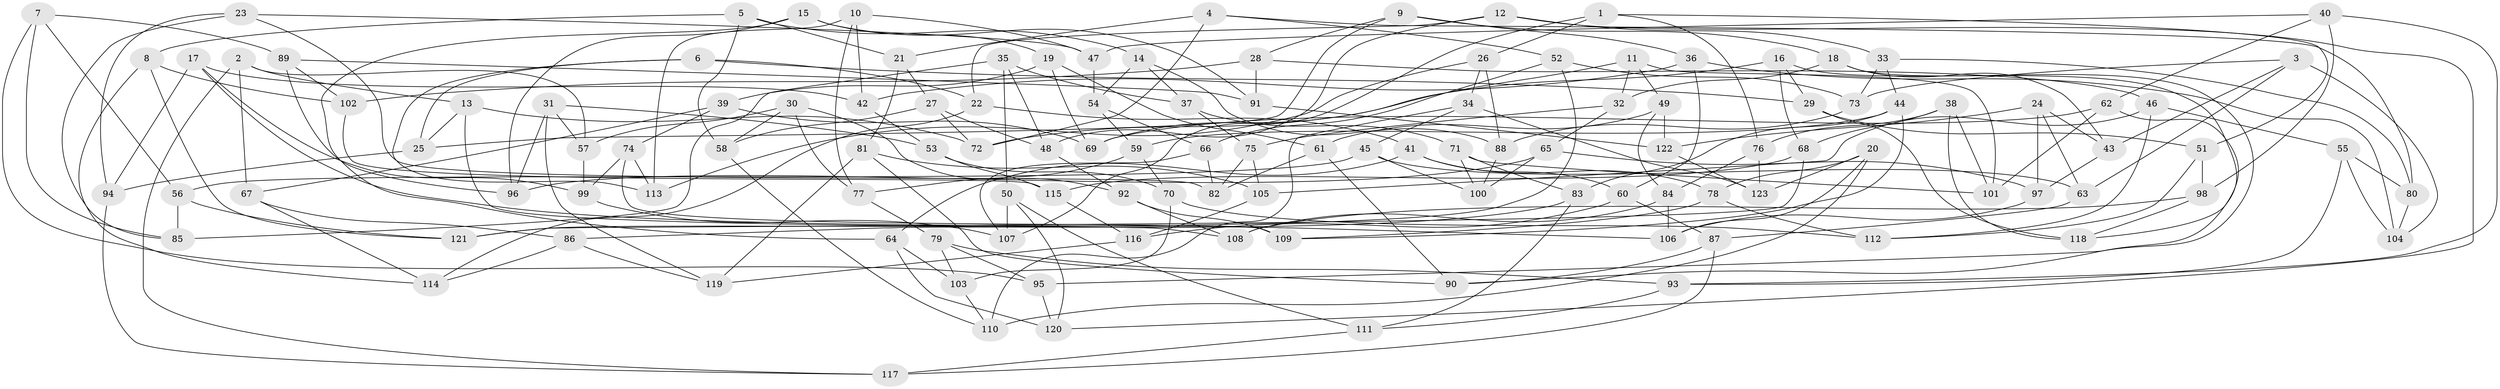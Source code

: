 // Generated by graph-tools (version 1.1) at 2025/50/03/09/25 03:50:55]
// undirected, 123 vertices, 246 edges
graph export_dot {
graph [start="1"]
  node [color=gray90,style=filled];
  1;
  2;
  3;
  4;
  5;
  6;
  7;
  8;
  9;
  10;
  11;
  12;
  13;
  14;
  15;
  16;
  17;
  18;
  19;
  20;
  21;
  22;
  23;
  24;
  25;
  26;
  27;
  28;
  29;
  30;
  31;
  32;
  33;
  34;
  35;
  36;
  37;
  38;
  39;
  40;
  41;
  42;
  43;
  44;
  45;
  46;
  47;
  48;
  49;
  50;
  51;
  52;
  53;
  54;
  55;
  56;
  57;
  58;
  59;
  60;
  61;
  62;
  63;
  64;
  65;
  66;
  67;
  68;
  69;
  70;
  71;
  72;
  73;
  74;
  75;
  76;
  77;
  78;
  79;
  80;
  81;
  82;
  83;
  84;
  85;
  86;
  87;
  88;
  89;
  90;
  91;
  92;
  93;
  94;
  95;
  96;
  97;
  98;
  99;
  100;
  101;
  102;
  103;
  104;
  105;
  106;
  107;
  108;
  109;
  110;
  111;
  112;
  113;
  114;
  115;
  116;
  117;
  118;
  119;
  120;
  121;
  122;
  123;
  1 -- 26;
  1 -- 107;
  1 -- 51;
  1 -- 76;
  2 -- 117;
  2 -- 57;
  2 -- 13;
  2 -- 67;
  3 -- 43;
  3 -- 63;
  3 -- 73;
  3 -- 104;
  4 -- 80;
  4 -- 21;
  4 -- 72;
  4 -- 52;
  5 -- 14;
  5 -- 8;
  5 -- 21;
  5 -- 58;
  6 -- 22;
  6 -- 29;
  6 -- 25;
  6 -- 113;
  7 -- 95;
  7 -- 56;
  7 -- 85;
  7 -- 89;
  8 -- 102;
  8 -- 121;
  8 -- 114;
  9 -- 36;
  9 -- 25;
  9 -- 18;
  9 -- 28;
  10 -- 113;
  10 -- 42;
  10 -- 77;
  10 -- 47;
  11 -- 101;
  11 -- 32;
  11 -- 49;
  11 -- 69;
  12 -- 33;
  12 -- 48;
  12 -- 22;
  12 -- 120;
  13 -- 108;
  13 -- 72;
  13 -- 25;
  14 -- 37;
  14 -- 88;
  14 -- 54;
  15 -- 96;
  15 -- 19;
  15 -- 64;
  15 -- 91;
  16 -- 118;
  16 -- 72;
  16 -- 68;
  16 -- 29;
  17 -- 99;
  17 -- 42;
  17 -- 94;
  17 -- 106;
  18 -- 43;
  18 -- 32;
  18 -- 95;
  19 -- 61;
  19 -- 69;
  19 -- 39;
  20 -- 110;
  20 -- 78;
  20 -- 106;
  20 -- 123;
  21 -- 27;
  21 -- 81;
  22 -- 41;
  22 -- 114;
  23 -- 82;
  23 -- 47;
  23 -- 85;
  23 -- 94;
  24 -- 43;
  24 -- 63;
  24 -- 122;
  24 -- 97;
  25 -- 94;
  26 -- 88;
  26 -- 34;
  26 -- 113;
  27 -- 58;
  27 -- 48;
  27 -- 72;
  28 -- 91;
  28 -- 46;
  28 -- 102;
  29 -- 51;
  29 -- 118;
  30 -- 58;
  30 -- 77;
  30 -- 57;
  30 -- 92;
  31 -- 119;
  31 -- 53;
  31 -- 57;
  31 -- 96;
  32 -- 75;
  32 -- 65;
  33 -- 80;
  33 -- 44;
  33 -- 73;
  34 -- 45;
  34 -- 123;
  34 -- 110;
  35 -- 50;
  35 -- 48;
  35 -- 85;
  35 -- 37;
  36 -- 104;
  36 -- 42;
  36 -- 60;
  37 -- 75;
  37 -- 71;
  38 -- 101;
  38 -- 68;
  38 -- 76;
  38 -- 118;
  39 -- 67;
  39 -- 69;
  39 -- 74;
  40 -- 98;
  40 -- 62;
  40 -- 93;
  40 -- 47;
  41 -- 78;
  41 -- 60;
  41 -- 64;
  42 -- 53;
  43 -- 97;
  44 -- 83;
  44 -- 109;
  44 -- 59;
  45 -- 56;
  45 -- 63;
  45 -- 100;
  46 -- 105;
  46 -- 112;
  46 -- 55;
  47 -- 54;
  48 -- 92;
  49 -- 61;
  49 -- 122;
  49 -- 84;
  50 -- 111;
  50 -- 120;
  50 -- 107;
  51 -- 112;
  51 -- 98;
  52 -- 73;
  52 -- 121;
  52 -- 66;
  53 -- 115;
  53 -- 70;
  54 -- 66;
  54 -- 59;
  55 -- 93;
  55 -- 80;
  55 -- 104;
  56 -- 85;
  56 -- 121;
  57 -- 99;
  58 -- 110;
  59 -- 77;
  59 -- 70;
  60 -- 116;
  60 -- 87;
  61 -- 82;
  61 -- 90;
  62 -- 69;
  62 -- 90;
  62 -- 101;
  63 -- 87;
  64 -- 103;
  64 -- 120;
  65 -- 96;
  65 -- 100;
  65 -- 97;
  66 -- 82;
  66 -- 107;
  67 -- 114;
  67 -- 86;
  68 -- 115;
  68 -- 121;
  70 -- 112;
  70 -- 103;
  71 -- 83;
  71 -- 100;
  71 -- 101;
  73 -- 88;
  74 -- 99;
  74 -- 109;
  74 -- 113;
  75 -- 82;
  75 -- 105;
  76 -- 123;
  76 -- 84;
  77 -- 79;
  78 -- 112;
  78 -- 109;
  79 -- 103;
  79 -- 95;
  79 -- 93;
  80 -- 104;
  81 -- 119;
  81 -- 90;
  81 -- 105;
  83 -- 111;
  83 -- 86;
  84 -- 106;
  84 -- 108;
  86 -- 119;
  86 -- 114;
  87 -- 117;
  87 -- 90;
  88 -- 100;
  89 -- 96;
  89 -- 102;
  89 -- 91;
  91 -- 122;
  92 -- 108;
  92 -- 109;
  93 -- 111;
  94 -- 117;
  95 -- 120;
  97 -- 106;
  98 -- 108;
  98 -- 118;
  99 -- 107;
  102 -- 115;
  103 -- 110;
  105 -- 116;
  111 -- 117;
  115 -- 116;
  116 -- 119;
  122 -- 123;
}
